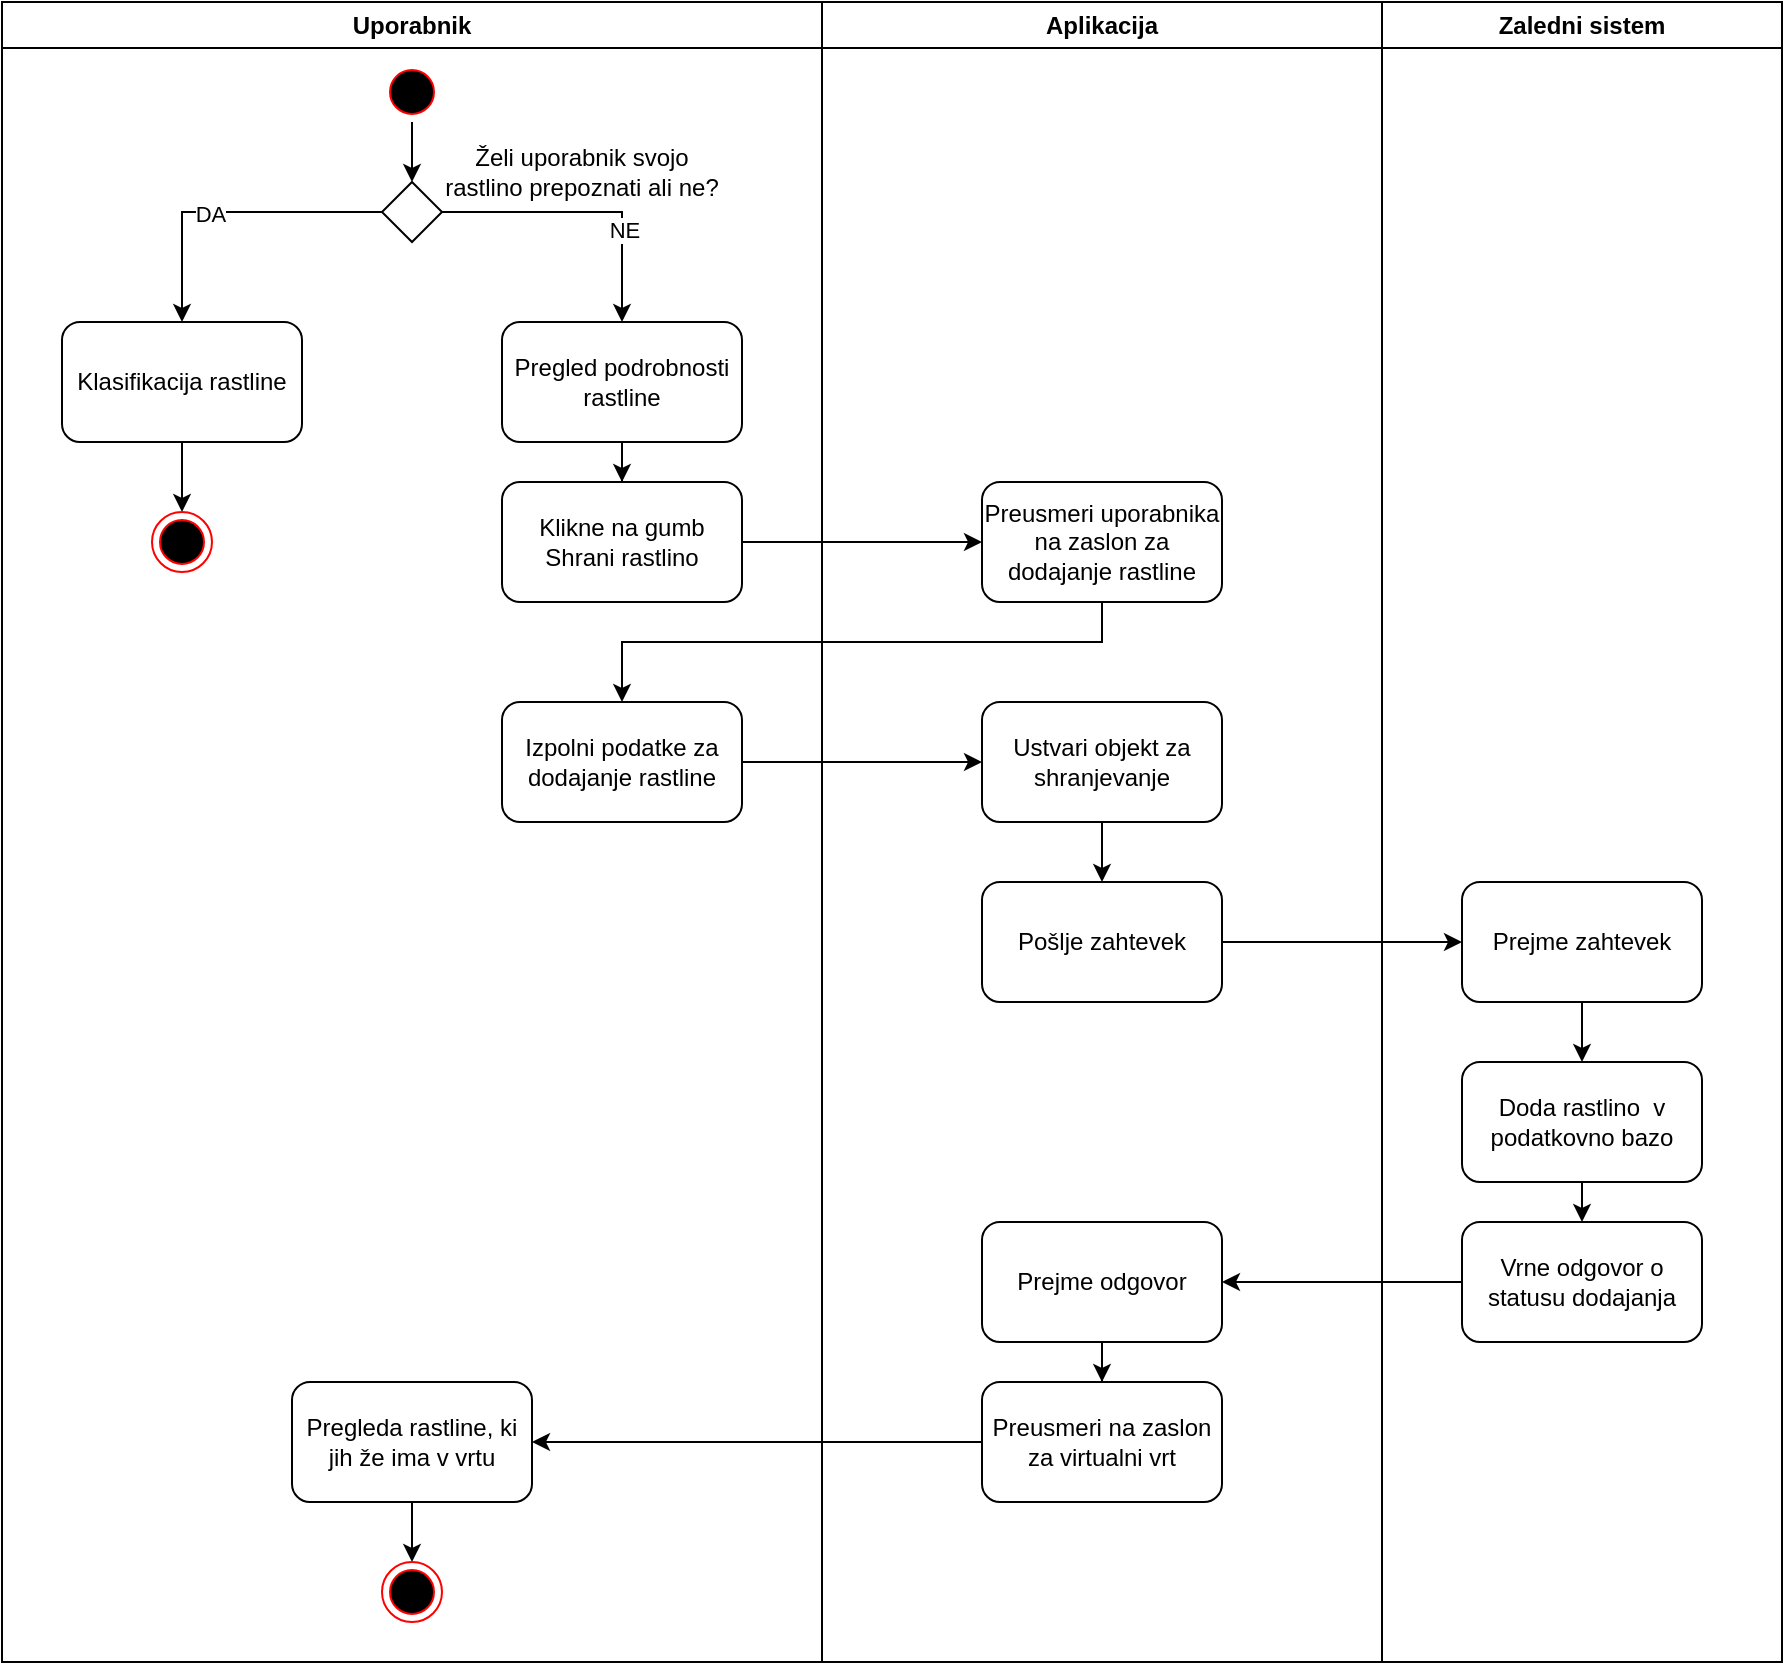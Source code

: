 <mxfile version="21.3.7" type="device">
  <diagram name="Page-1" id="pfHrSjEQnSqSrXV5Bk34">
    <mxGraphModel dx="2327" dy="830" grid="1" gridSize="10" guides="1" tooltips="1" connect="1" arrows="1" fold="1" page="1" pageScale="1" pageWidth="827" pageHeight="1169" math="0" shadow="0">
      <root>
        <mxCell id="0" />
        <mxCell id="1" parent="0" />
        <mxCell id="0Zc9q82w9udCp4X8-TQK-1" value="Uporabnik" style="swimlane;whiteSpace=wrap;html=1;" parent="1" vertex="1">
          <mxGeometry x="-250" y="30" width="410" height="830" as="geometry" />
        </mxCell>
        <mxCell id="0Zc9q82w9udCp4X8-TQK-2" value="" style="edgeStyle=orthogonalEdgeStyle;rounded=0;orthogonalLoop=1;jettySize=auto;html=1;exitX=1;exitY=0.5;exitDx=0;exitDy=0;" parent="0Zc9q82w9udCp4X8-TQK-1" source="rBe9pEWjJRIj0BzWHW2W-2" target="0Zc9q82w9udCp4X8-TQK-9" edge="1">
          <mxGeometry relative="1" as="geometry" />
        </mxCell>
        <mxCell id="rBe9pEWjJRIj0BzWHW2W-4" value="NE" style="edgeLabel;html=1;align=center;verticalAlign=middle;resizable=0;points=[];" vertex="1" connectable="0" parent="0Zc9q82w9udCp4X8-TQK-2">
          <mxGeometry x="0.364" y="1" relative="1" as="geometry">
            <mxPoint as="offset" />
          </mxGeometry>
        </mxCell>
        <mxCell id="0Zc9q82w9udCp4X8-TQK-3" value="" style="ellipse;html=1;shape=startState;fillColor=#000000;strokeColor=#ff0000;" parent="0Zc9q82w9udCp4X8-TQK-1" vertex="1">
          <mxGeometry x="190" y="30" width="30" height="30" as="geometry" />
        </mxCell>
        <mxCell id="0Zc9q82w9udCp4X8-TQK-4" value="Klikne na gumb Shrani rastlino" style="rounded=1;whiteSpace=wrap;html=1;" parent="0Zc9q82w9udCp4X8-TQK-1" vertex="1">
          <mxGeometry x="250" y="240" width="120" height="60" as="geometry" />
        </mxCell>
        <mxCell id="0Zc9q82w9udCp4X8-TQK-5" style="edgeStyle=orthogonalEdgeStyle;rounded=0;orthogonalLoop=1;jettySize=auto;html=1;entryX=0.5;entryY=0;entryDx=0;entryDy=0;" parent="0Zc9q82w9udCp4X8-TQK-1" source="0Zc9q82w9udCp4X8-TQK-6" target="0Zc9q82w9udCp4X8-TQK-7" edge="1">
          <mxGeometry relative="1" as="geometry">
            <mxPoint x="235" y="769.93" as="targetPoint" />
            <Array as="points" />
          </mxGeometry>
        </mxCell>
        <mxCell id="0Zc9q82w9udCp4X8-TQK-6" value="Pregleda rastline, ki jih že ima v vrtu" style="whiteSpace=wrap;html=1;rounded=1;" parent="0Zc9q82w9udCp4X8-TQK-1" vertex="1">
          <mxGeometry x="145" y="690" width="120" height="60" as="geometry" />
        </mxCell>
        <mxCell id="0Zc9q82w9udCp4X8-TQK-7" value="" style="ellipse;html=1;shape=endState;fillColor=#000000;strokeColor=#ff0000;" parent="0Zc9q82w9udCp4X8-TQK-1" vertex="1">
          <mxGeometry x="190" y="780" width="30" height="30" as="geometry" />
        </mxCell>
        <mxCell id="0Zc9q82w9udCp4X8-TQK-8" value="" style="edgeStyle=orthogonalEdgeStyle;rounded=0;orthogonalLoop=1;jettySize=auto;html=1;" parent="0Zc9q82w9udCp4X8-TQK-1" source="0Zc9q82w9udCp4X8-TQK-9" target="0Zc9q82w9udCp4X8-TQK-4" edge="1">
          <mxGeometry relative="1" as="geometry" />
        </mxCell>
        <mxCell id="0Zc9q82w9udCp4X8-TQK-9" value="Pregled podrobnosti rastline" style="rounded=1;whiteSpace=wrap;html=1;" parent="0Zc9q82w9udCp4X8-TQK-1" vertex="1">
          <mxGeometry x="250" y="160" width="120" height="60" as="geometry" />
        </mxCell>
        <mxCell id="0Zc9q82w9udCp4X8-TQK-28" value="Izpolni podatke za dodajanje rastline" style="rounded=1;whiteSpace=wrap;html=1;" parent="0Zc9q82w9udCp4X8-TQK-1" vertex="1">
          <mxGeometry x="250" y="350" width="120" height="60" as="geometry" />
        </mxCell>
        <mxCell id="rBe9pEWjJRIj0BzWHW2W-9" style="edgeStyle=orthogonalEdgeStyle;rounded=0;orthogonalLoop=1;jettySize=auto;html=1;entryX=0.5;entryY=0;entryDx=0;entryDy=0;" edge="1" parent="0Zc9q82w9udCp4X8-TQK-1" source="rBe9pEWjJRIj0BzWHW2W-1" target="rBe9pEWjJRIj0BzWHW2W-8">
          <mxGeometry relative="1" as="geometry" />
        </mxCell>
        <mxCell id="rBe9pEWjJRIj0BzWHW2W-1" value="Klasifikacija rastline" style="rounded=1;whiteSpace=wrap;html=1;" vertex="1" parent="0Zc9q82w9udCp4X8-TQK-1">
          <mxGeometry x="30" y="160" width="120" height="60" as="geometry" />
        </mxCell>
        <mxCell id="rBe9pEWjJRIj0BzWHW2W-3" style="edgeStyle=orthogonalEdgeStyle;rounded=0;orthogonalLoop=1;jettySize=auto;html=1;exitX=0.5;exitY=1;exitDx=0;exitDy=0;entryX=0.5;entryY=0;entryDx=0;entryDy=0;" edge="1" parent="0Zc9q82w9udCp4X8-TQK-1" source="0Zc9q82w9udCp4X8-TQK-3" target="rBe9pEWjJRIj0BzWHW2W-2">
          <mxGeometry relative="1" as="geometry">
            <mxPoint x="120" y="100" as="targetPoint" />
          </mxGeometry>
        </mxCell>
        <mxCell id="rBe9pEWjJRIj0BzWHW2W-6" style="edgeStyle=orthogonalEdgeStyle;rounded=0;orthogonalLoop=1;jettySize=auto;html=1;entryX=0.5;entryY=0;entryDx=0;entryDy=0;" edge="1" parent="0Zc9q82w9udCp4X8-TQK-1" source="rBe9pEWjJRIj0BzWHW2W-2" target="rBe9pEWjJRIj0BzWHW2W-1">
          <mxGeometry relative="1" as="geometry" />
        </mxCell>
        <mxCell id="rBe9pEWjJRIj0BzWHW2W-7" value="DA" style="edgeLabel;html=1;align=center;verticalAlign=middle;resizable=0;points=[];" vertex="1" connectable="0" parent="rBe9pEWjJRIj0BzWHW2W-6">
          <mxGeometry x="0.107" y="1" relative="1" as="geometry">
            <mxPoint as="offset" />
          </mxGeometry>
        </mxCell>
        <mxCell id="rBe9pEWjJRIj0BzWHW2W-2" value="" style="rhombus;whiteSpace=wrap;html=1;" vertex="1" parent="0Zc9q82w9udCp4X8-TQK-1">
          <mxGeometry x="190" y="90" width="30" height="30" as="geometry" />
        </mxCell>
        <mxCell id="rBe9pEWjJRIj0BzWHW2W-5" value="Želi uporabnik svojo rastlino prepoznati ali ne?" style="text;html=1;strokeColor=none;fillColor=none;align=center;verticalAlign=middle;whiteSpace=wrap;rounded=0;" vertex="1" parent="0Zc9q82w9udCp4X8-TQK-1">
          <mxGeometry x="220" y="70" width="140" height="30" as="geometry" />
        </mxCell>
        <mxCell id="rBe9pEWjJRIj0BzWHW2W-8" value="" style="ellipse;html=1;shape=endState;fillColor=#000000;strokeColor=#ff0000;" vertex="1" parent="0Zc9q82w9udCp4X8-TQK-1">
          <mxGeometry x="75" y="255" width="30" height="30" as="geometry" />
        </mxCell>
        <mxCell id="0Zc9q82w9udCp4X8-TQK-10" value="Aplikacija" style="swimlane;whiteSpace=wrap;html=1;" parent="1" vertex="1">
          <mxGeometry x="160" y="30" width="280" height="830" as="geometry" />
        </mxCell>
        <mxCell id="0Zc9q82w9udCp4X8-TQK-11" value="Preusmeri uporabnika na zaslon za dodajanje rastline" style="rounded=1;whiteSpace=wrap;html=1;" parent="0Zc9q82w9udCp4X8-TQK-10" vertex="1">
          <mxGeometry x="80" y="240" width="120" height="60" as="geometry" />
        </mxCell>
        <mxCell id="0Zc9q82w9udCp4X8-TQK-13" value="" style="edgeStyle=orthogonalEdgeStyle;rounded=0;orthogonalLoop=1;jettySize=auto;html=1;entryX=0.5;entryY=0;entryDx=0;entryDy=0;" parent="0Zc9q82w9udCp4X8-TQK-10" source="0Zc9q82w9udCp4X8-TQK-14" target="0Zc9q82w9udCp4X8-TQK-16" edge="1">
          <mxGeometry relative="1" as="geometry" />
        </mxCell>
        <mxCell id="0Zc9q82w9udCp4X8-TQK-14" value="Prejme odgovor" style="whiteSpace=wrap;html=1;rounded=1;" parent="0Zc9q82w9udCp4X8-TQK-10" vertex="1">
          <mxGeometry x="80" y="610" width="120" height="60" as="geometry" />
        </mxCell>
        <mxCell id="0Zc9q82w9udCp4X8-TQK-15" value="Pošlje zahtevek" style="rounded=1;whiteSpace=wrap;html=1;" parent="0Zc9q82w9udCp4X8-TQK-10" vertex="1">
          <mxGeometry x="80" y="440" width="120" height="60" as="geometry" />
        </mxCell>
        <mxCell id="0Zc9q82w9udCp4X8-TQK-16" value="Preusmeri na zaslon za virtualni vrt" style="whiteSpace=wrap;html=1;rounded=1;" parent="0Zc9q82w9udCp4X8-TQK-10" vertex="1">
          <mxGeometry x="80" y="690" width="120" height="60" as="geometry" />
        </mxCell>
        <mxCell id="0Zc9q82w9udCp4X8-TQK-32" style="edgeStyle=orthogonalEdgeStyle;rounded=0;orthogonalLoop=1;jettySize=auto;html=1;entryX=0.5;entryY=0;entryDx=0;entryDy=0;" parent="0Zc9q82w9udCp4X8-TQK-10" source="0Zc9q82w9udCp4X8-TQK-31" target="0Zc9q82w9udCp4X8-TQK-15" edge="1">
          <mxGeometry relative="1" as="geometry" />
        </mxCell>
        <mxCell id="0Zc9q82w9udCp4X8-TQK-31" value="Ustvari objekt za shranjevanje" style="rounded=1;whiteSpace=wrap;html=1;" parent="0Zc9q82w9udCp4X8-TQK-10" vertex="1">
          <mxGeometry x="80" y="350" width="120" height="60" as="geometry" />
        </mxCell>
        <mxCell id="0Zc9q82w9udCp4X8-TQK-17" value="Zaledni sistem" style="swimlane;whiteSpace=wrap;html=1;startSize=23;" parent="1" vertex="1">
          <mxGeometry x="440" y="30" width="200" height="830" as="geometry" />
        </mxCell>
        <mxCell id="0Zc9q82w9udCp4X8-TQK-18" value="" style="edgeStyle=orthogonalEdgeStyle;rounded=0;orthogonalLoop=1;jettySize=auto;html=1;" parent="0Zc9q82w9udCp4X8-TQK-17" source="0Zc9q82w9udCp4X8-TQK-19" target="0Zc9q82w9udCp4X8-TQK-20" edge="1">
          <mxGeometry relative="1" as="geometry" />
        </mxCell>
        <mxCell id="0Zc9q82w9udCp4X8-TQK-19" value="Prejme zahtevek" style="whiteSpace=wrap;html=1;rounded=1;" parent="0Zc9q82w9udCp4X8-TQK-17" vertex="1">
          <mxGeometry x="40" y="440" width="120" height="60" as="geometry" />
        </mxCell>
        <mxCell id="0Zc9q82w9udCp4X8-TQK-20" value="Doda rastlino&amp;nbsp; v podatkovno bazo" style="whiteSpace=wrap;html=1;rounded=1;" parent="0Zc9q82w9udCp4X8-TQK-17" vertex="1">
          <mxGeometry x="40" y="530" width="120" height="60" as="geometry" />
        </mxCell>
        <mxCell id="0Zc9q82w9udCp4X8-TQK-21" value="" style="edgeStyle=orthogonalEdgeStyle;rounded=0;orthogonalLoop=1;jettySize=auto;html=1;exitX=0.5;exitY=1;exitDx=0;exitDy=0;entryX=0.5;entryY=0;entryDx=0;entryDy=0;" parent="0Zc9q82w9udCp4X8-TQK-17" source="0Zc9q82w9udCp4X8-TQK-20" target="0Zc9q82w9udCp4X8-TQK-22" edge="1">
          <mxGeometry relative="1" as="geometry">
            <mxPoint x="100" y="1140" as="targetPoint" />
          </mxGeometry>
        </mxCell>
        <mxCell id="0Zc9q82w9udCp4X8-TQK-22" value="Vrne odgovor o statusu dodajanja" style="whiteSpace=wrap;html=1;rounded=1;" parent="0Zc9q82w9udCp4X8-TQK-17" vertex="1">
          <mxGeometry x="40" y="610" width="120" height="60" as="geometry" />
        </mxCell>
        <mxCell id="0Zc9q82w9udCp4X8-TQK-23" value="" style="endArrow=classic;html=1;rounded=0;exitX=1;exitY=0.5;exitDx=0;exitDy=0;entryX=0;entryY=0.5;entryDx=0;entryDy=0;" parent="1" source="0Zc9q82w9udCp4X8-TQK-4" target="0Zc9q82w9udCp4X8-TQK-11" edge="1">
          <mxGeometry width="50" height="50" relative="1" as="geometry">
            <mxPoint x="60" y="480" as="sourcePoint" />
            <mxPoint x="110" y="430" as="targetPoint" />
          </mxGeometry>
        </mxCell>
        <mxCell id="0Zc9q82w9udCp4X8-TQK-24" value="" style="edgeStyle=orthogonalEdgeStyle;rounded=0;orthogonalLoop=1;jettySize=auto;html=1;" parent="1" source="0Zc9q82w9udCp4X8-TQK-15" target="0Zc9q82w9udCp4X8-TQK-19" edge="1">
          <mxGeometry relative="1" as="geometry" />
        </mxCell>
        <mxCell id="0Zc9q82w9udCp4X8-TQK-25" style="edgeStyle=orthogonalEdgeStyle;rounded=0;orthogonalLoop=1;jettySize=auto;html=1;entryX=1;entryY=0.5;entryDx=0;entryDy=0;" parent="1" source="0Zc9q82w9udCp4X8-TQK-22" target="0Zc9q82w9udCp4X8-TQK-14" edge="1">
          <mxGeometry relative="1" as="geometry" />
        </mxCell>
        <mxCell id="0Zc9q82w9udCp4X8-TQK-26" value="" style="edgeStyle=orthogonalEdgeStyle;rounded=0;orthogonalLoop=1;jettySize=auto;html=1;exitX=0;exitY=0.5;exitDx=0;exitDy=0;entryX=1;entryY=0.5;entryDx=0;entryDy=0;" parent="1" source="0Zc9q82w9udCp4X8-TQK-16" target="0Zc9q82w9udCp4X8-TQK-6" edge="1">
          <mxGeometry relative="1" as="geometry">
            <Array as="points" />
          </mxGeometry>
        </mxCell>
        <mxCell id="0Zc9q82w9udCp4X8-TQK-29" style="edgeStyle=orthogonalEdgeStyle;rounded=0;orthogonalLoop=1;jettySize=auto;html=1;entryX=0.5;entryY=0;entryDx=0;entryDy=0;" parent="1" source="0Zc9q82w9udCp4X8-TQK-11" target="0Zc9q82w9udCp4X8-TQK-28" edge="1">
          <mxGeometry relative="1" as="geometry">
            <Array as="points">
              <mxPoint x="300" y="350" />
              <mxPoint x="60" y="350" />
            </Array>
          </mxGeometry>
        </mxCell>
        <mxCell id="0Zc9q82w9udCp4X8-TQK-30" style="edgeStyle=orthogonalEdgeStyle;rounded=0;orthogonalLoop=1;jettySize=auto;html=1;entryX=0;entryY=0.5;entryDx=0;entryDy=0;" parent="1" source="0Zc9q82w9udCp4X8-TQK-28" target="0Zc9q82w9udCp4X8-TQK-31" edge="1">
          <mxGeometry relative="1" as="geometry">
            <mxPoint x="210" y="410" as="targetPoint" />
          </mxGeometry>
        </mxCell>
      </root>
    </mxGraphModel>
  </diagram>
</mxfile>
